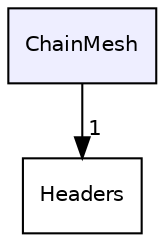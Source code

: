 digraph "ChainMesh" {
  compound=true
  node [ fontsize="10", fontname="Helvetica"];
  edge [ labelfontsize="10", labelfontname="Helvetica"];
  dir_3f2c70e23fc8cbd48736f67851cdd6dc [shape=box, label="ChainMesh", style="filled", fillcolor="#eeeeff", pencolor="black", URL="dir_3f2c70e23fc8cbd48736f67851cdd6dc.html"];
  dir_692516b589a32b3bfce781ca9f6d1534 [shape=box label="Headers" URL="dir_692516b589a32b3bfce781ca9f6d1534.html"];
  dir_3f2c70e23fc8cbd48736f67851cdd6dc->dir_692516b589a32b3bfce781ca9f6d1534 [headlabel="1", labeldistance=1.5 headhref="dir_000001_000011.html"];
}
